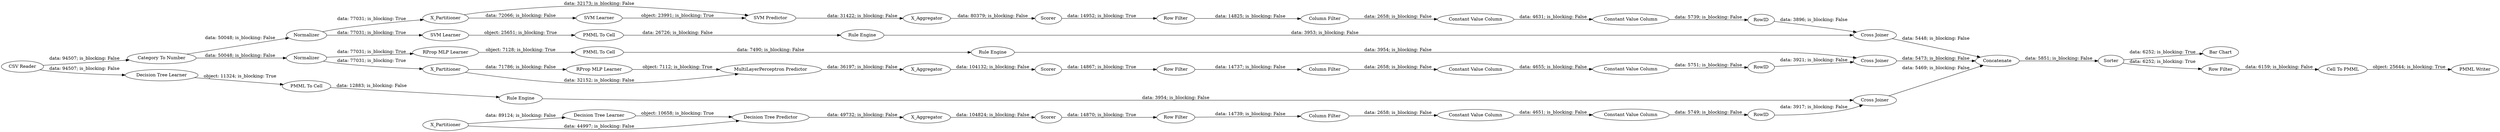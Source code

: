 digraph {
	"-1711089508577614859_31" [label="Decision Tree Learner"]
	"6746234824635425251_62" [label="CSV Reader"]
	"6077680521652163886_35" [label="Rule Engine"]
	"-4870035637422049757_32" [label="SVM Predictor"]
	"-2815491670526127492_293" [label=RowID]
	"-1711089508577614859_7" [label=X_Aggregator]
	"1389273966161594519_293" [label=RowID]
	"6746234824635425251_58" [label="Category To Number"]
	"1389273966161594519_290" [label="Constant Value Column"]
	"-5576684414389530394_22" [label="PMML To Cell"]
	"-1711089508577614859_2" [label=X_Partitioner]
	"2683077591008054847_28" [label="PMML To Cell"]
	"1389273966161594519_292" [label="Constant Value Column"]
	"3497379198576988941_7" [label=X_Aggregator]
	"-2815491670526127492_290" [label="Constant Value Column"]
	"-4870035637422049757_40" [label=Normalizer]
	"1389273966161594519_294" [label="Column Filter"]
	"8453531100569151101_9" [label="Row Filter"]
	"3497379198576988941_31" [label="RProp MLP Learner"]
	"2683077591008054847_34" [label="Rule Engine"]
	"3497379198576988941_40" [label=Scorer]
	"3497379198576988941_39" [label=Normalizer]
	"-4870035637422049757_41" [label=Scorer]
	"-5576684414389530394_34" [label="Rule Engine"]
	"-2815491670526127492_292" [label="Constant Value Column"]
	"-1711089508577614859_32" [label="Decision Tree Predictor"]
	"-1711089508577614859_39" [label=Scorer]
	"3497379198576988941_32" [label="MultiLayerPerceptron Predictor"]
	"2683077591008054847_33" [label="Decision Tree Learner"]
	"-2815491670526127492_9" [label="Row Filter"]
	"6746234824635425251_60" [label=Concatenate]
	"6746234824635425251_59" [label="Bar Chart"]
	"8453531100569151101_292" [label="Constant Value Column"]
	"1389273966161594519_9" [label="Row Filter"]
	"8453531100569151101_293" [label=RowID]
	"6746234824635425251_54" [label="Cell To PMML"]
	"-2815491670526127492_294" [label="Column Filter"]
	"-4870035637422049757_31" [label="SVM Learner"]
	"-5576684414389530394_35" [label="RProp MLP Learner"]
	"-4870035637422049757_39" [label="Cross Joiner"]
	"6746234824635425251_61" [label="PMML Writer"]
	"3497379198576988941_38" [label="Cross Joiner"]
	"8453531100569151101_290" [label="Constant Value Column"]
	"-4870035637422049757_2" [label=X_Partitioner]
	"-1711089508577614859_38" [label="Cross Joiner"]
	"6077680521652163886_34" [label="PMML To Cell"]
	"6077680521652163886_33" [label="SVM Learner"]
	"-4870035637422049757_7" [label=X_Aggregator]
	"3497379198576988941_2" [label=X_Partitioner]
	"8453531100569151101_294" [label="Column Filter"]
	"6746234824635425251_53" [label="Row Filter"]
	"6746234824635425251_52" [label=Sorter]
	"-4870035637422049757_40" -> "-4870035637422049757_2" [label="data: 77031; is_blocking: True"]
	"-4870035637422049757_32" -> "-4870035637422049757_7" [label="data: 31422; is_blocking: False"]
	"6746234824635425251_52" -> "6746234824635425251_53" [label="data: 6252; is_blocking: True"]
	"6077680521652163886_33" -> "6077680521652163886_34" [label="object: 25651; is_blocking: True"]
	"1389273966161594519_294" -> "1389273966161594519_290" [label="data: 2658; is_blocking: False"]
	"6077680521652163886_35" -> "-4870035637422049757_39" [label="data: 3953; is_blocking: False"]
	"6746234824635425251_62" -> "2683077591008054847_33" [label="data: 94507; is_blocking: False"]
	"2683077591008054847_33" -> "2683077591008054847_28" [label="object: 11324; is_blocking: True"]
	"2683077591008054847_34" -> "-1711089508577614859_38" [label="data: 3954; is_blocking: False"]
	"-1711089508577614859_31" -> "-1711089508577614859_32" [label="object: 10658; is_blocking: True"]
	"1389273966161594519_292" -> "1389273966161594519_293" [label="data: 5751; is_blocking: False"]
	"3497379198576988941_38" -> "6746234824635425251_60" [label="data: 5473; is_blocking: False"]
	"-1711089508577614859_2" -> "-1711089508577614859_31" [label="data: 89124; is_blocking: False"]
	"3497379198576988941_39" -> "3497379198576988941_2" [label="data: 77031; is_blocking: True"]
	"-1711089508577614859_38" -> "6746234824635425251_60" [label="data: 5469; is_blocking: False"]
	"6746234824635425251_52" -> "6746234824635425251_59" [label="data: 6252; is_blocking: True"]
	"-4870035637422049757_39" -> "6746234824635425251_60" [label="data: 5448; is_blocking: False"]
	"-2815491670526127492_293" -> "-1711089508577614859_38" [label="data: 3917; is_blocking: False"]
	"-1711089508577614859_32" -> "-1711089508577614859_7" [label="data: 49732; is_blocking: False"]
	"3497379198576988941_31" -> "3497379198576988941_32" [label="object: 7112; is_blocking: True"]
	"3497379198576988941_39" -> "-5576684414389530394_35" [label="data: 77031; is_blocking: True"]
	"8453531100569151101_294" -> "8453531100569151101_290" [label="data: 2658; is_blocking: False"]
	"-2815491670526127492_9" -> "-2815491670526127492_294" [label="data: 14739; is_blocking: False"]
	"-2815491670526127492_290" -> "-2815491670526127492_292" [label="data: 4651; is_blocking: False"]
	"8453531100569151101_293" -> "-4870035637422049757_39" [label="data: 3896; is_blocking: False"]
	"-2815491670526127492_294" -> "-2815491670526127492_290" [label="data: 2658; is_blocking: False"]
	"-1711089508577614859_39" -> "-2815491670526127492_9" [label="data: 14870; is_blocking: True"]
	"-5576684414389530394_34" -> "3497379198576988941_38" [label="data: 3954; is_blocking: False"]
	"-4870035637422049757_31" -> "-4870035637422049757_32" [label="object: 23991; is_blocking: True"]
	"-4870035637422049757_40" -> "6077680521652163886_33" [label="data: 77031; is_blocking: True"]
	"6746234824635425251_58" -> "3497379198576988941_39" [label="data: 50048; is_blocking: False"]
	"1389273966161594519_290" -> "1389273966161594519_292" [label="data: 4655; is_blocking: False"]
	"2683077591008054847_28" -> "2683077591008054847_34" [label="data: 12883; is_blocking: False"]
	"-2815491670526127492_292" -> "-2815491670526127492_293" [label="data: 5749; is_blocking: False"]
	"3497379198576988941_2" -> "3497379198576988941_31" [label="data: 71786; is_blocking: False"]
	"-4870035637422049757_7" -> "-4870035637422049757_41" [label="data: 80379; is_blocking: False"]
	"-4870035637422049757_2" -> "-4870035637422049757_32" [label="data: 32173; is_blocking: False"]
	"1389273966161594519_293" -> "3497379198576988941_38" [label="data: 3921; is_blocking: False"]
	"8453531100569151101_290" -> "8453531100569151101_292" [label="data: 4631; is_blocking: False"]
	"3497379198576988941_32" -> "3497379198576988941_7" [label="data: 36197; is_blocking: False"]
	"6746234824635425251_58" -> "-4870035637422049757_40" [label="data: 50048; is_blocking: False"]
	"3497379198576988941_40" -> "1389273966161594519_9" [label="data: 14867; is_blocking: True"]
	"-5576684414389530394_35" -> "-5576684414389530394_22" [label="object: 7128; is_blocking: True"]
	"3497379198576988941_7" -> "3497379198576988941_40" [label="data: 104132; is_blocking: False"]
	"-1711089508577614859_7" -> "-1711089508577614859_39" [label="data: 104824; is_blocking: False"]
	"1389273966161594519_9" -> "1389273966161594519_294" [label="data: 14737; is_blocking: False"]
	"-1711089508577614859_2" -> "-1711089508577614859_32" [label="data: 44997; is_blocking: False"]
	"6077680521652163886_34" -> "6077680521652163886_35" [label="data: 26726; is_blocking: False"]
	"6746234824635425251_53" -> "6746234824635425251_54" [label="data: 6159; is_blocking: False"]
	"8453531100569151101_9" -> "8453531100569151101_294" [label="data: 14825; is_blocking: False"]
	"-5576684414389530394_22" -> "-5576684414389530394_34" [label="data: 7490; is_blocking: False"]
	"6746234824635425251_60" -> "6746234824635425251_52" [label="data: 5851; is_blocking: False"]
	"-4870035637422049757_41" -> "8453531100569151101_9" [label="data: 14952; is_blocking: True"]
	"3497379198576988941_2" -> "3497379198576988941_32" [label="data: 32152; is_blocking: False"]
	"-4870035637422049757_2" -> "-4870035637422049757_31" [label="data: 72066; is_blocking: False"]
	"6746234824635425251_54" -> "6746234824635425251_61" [label="object: 25644; is_blocking: True"]
	"8453531100569151101_292" -> "8453531100569151101_293" [label="data: 5739; is_blocking: False"]
	"6746234824635425251_62" -> "6746234824635425251_58" [label="data: 94507; is_blocking: False"]
	rankdir=LR
}
